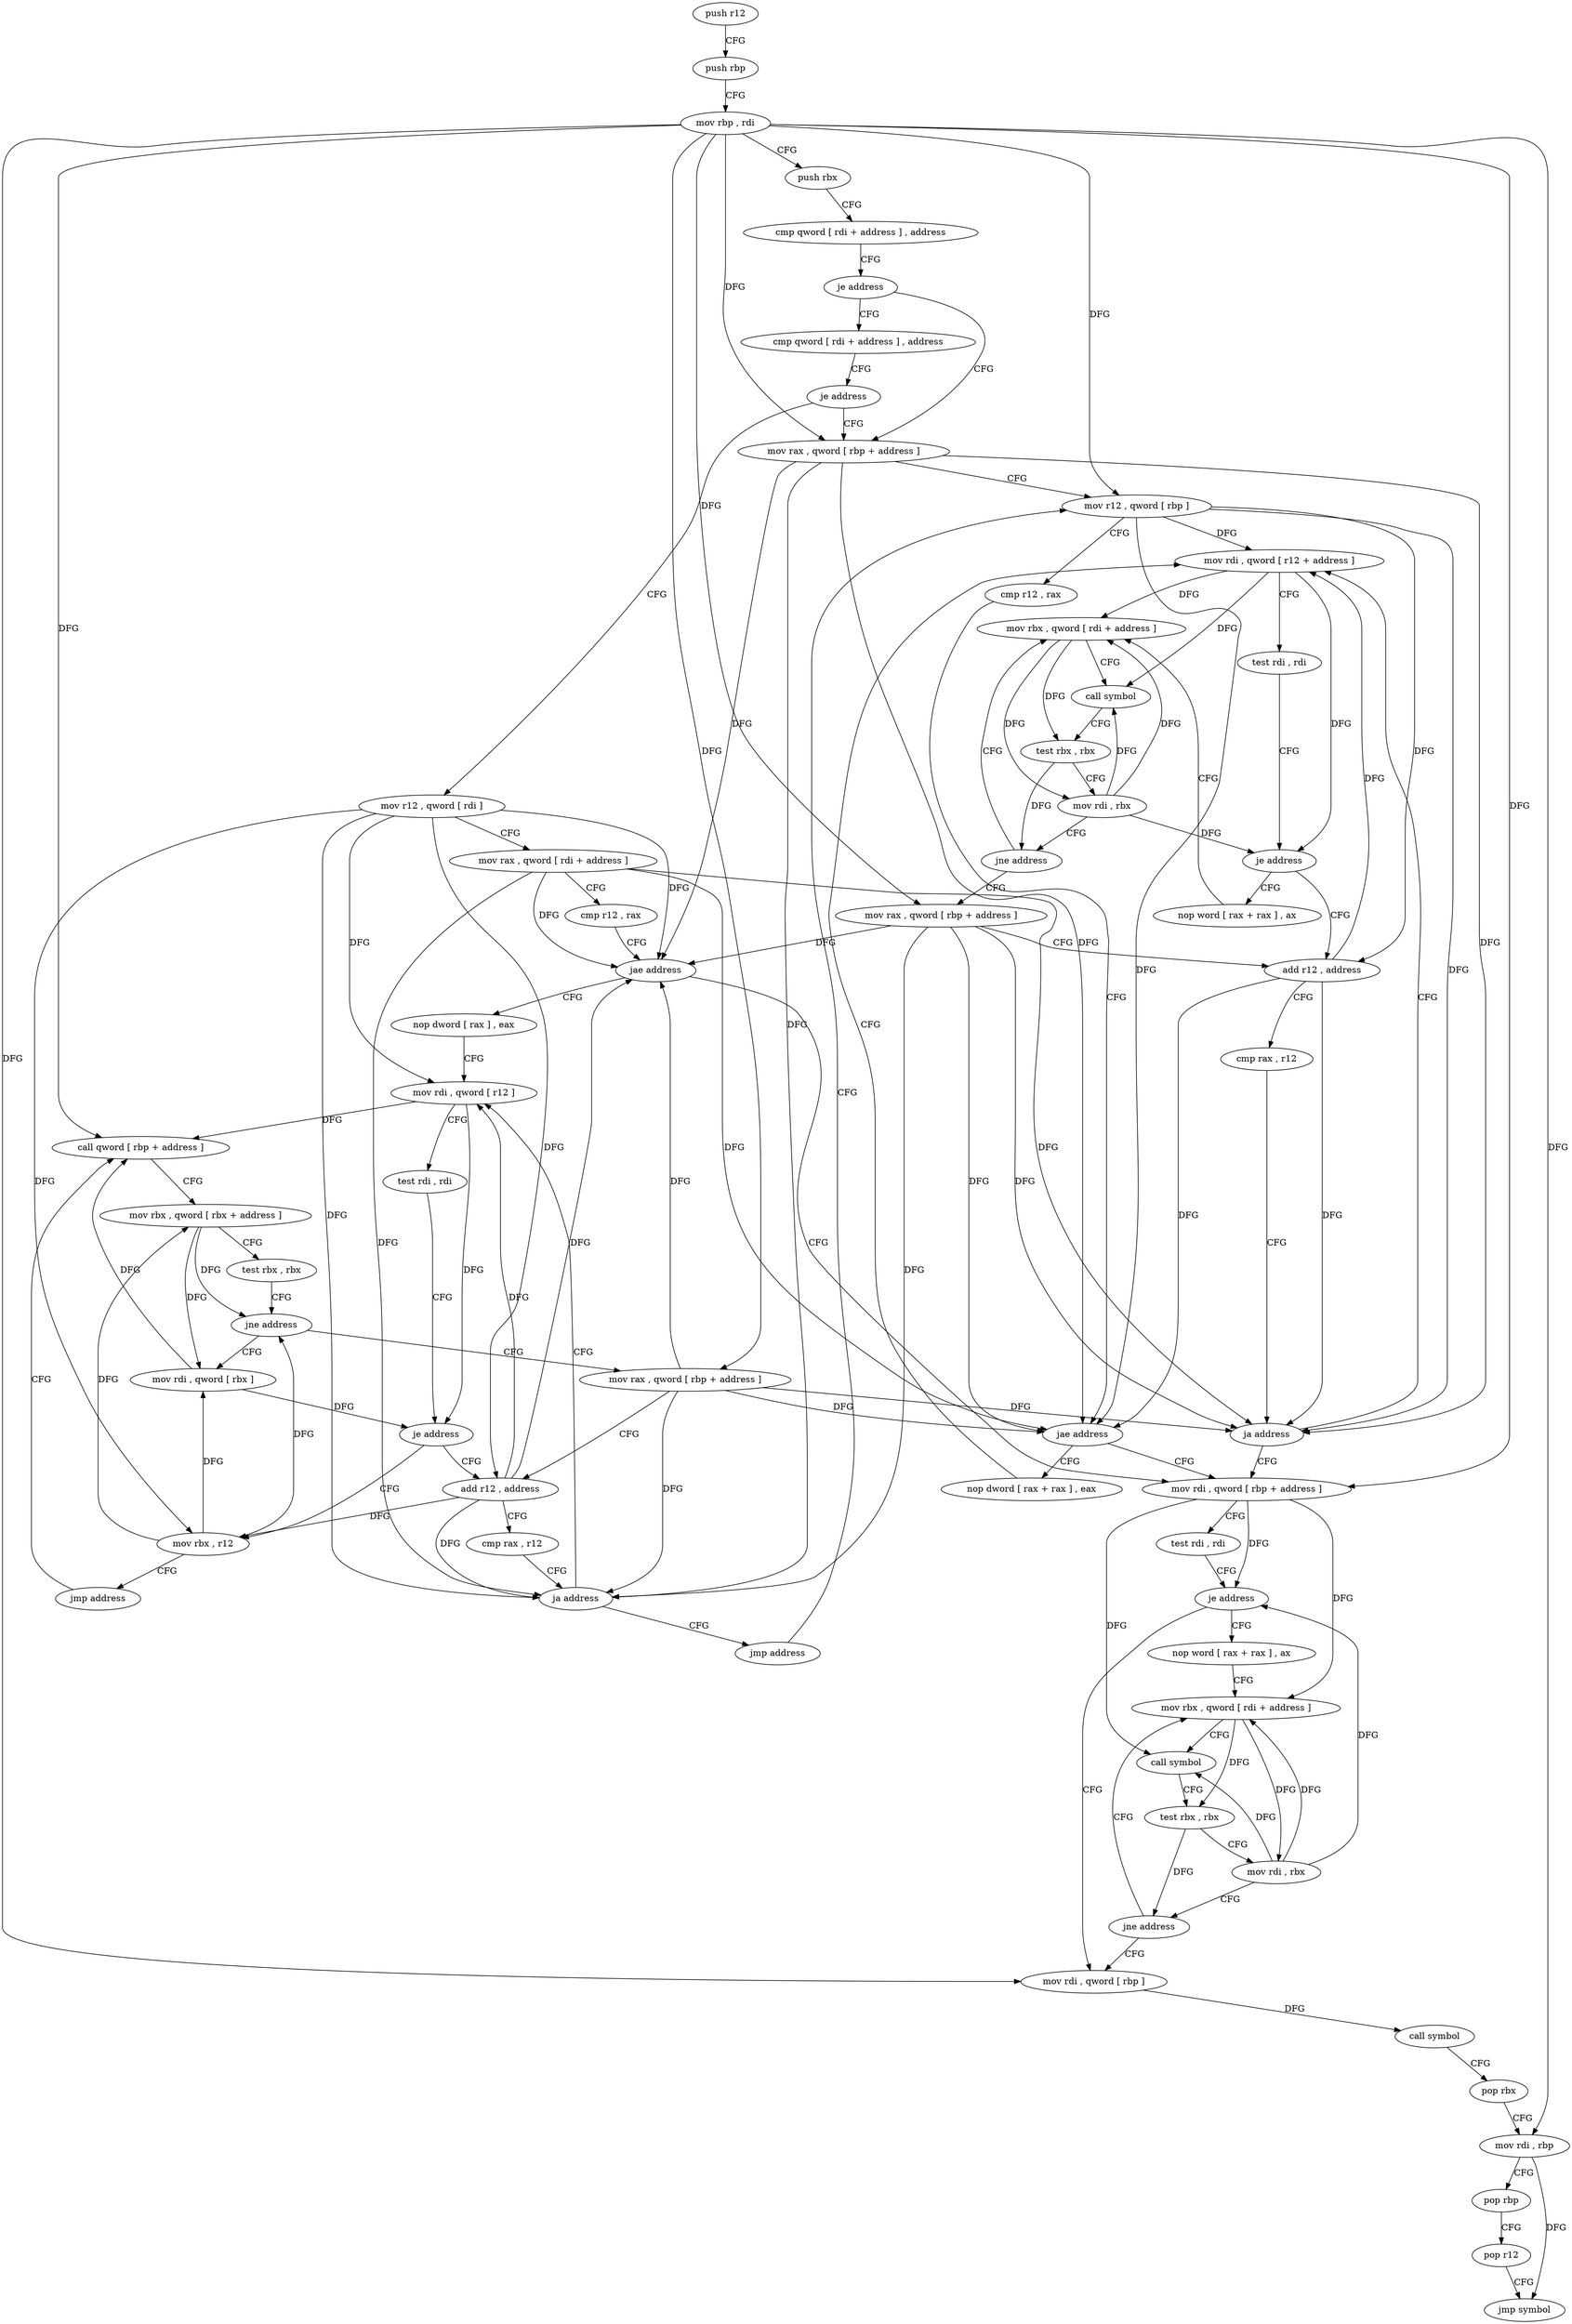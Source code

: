 digraph "func" {
"4310112" [label = "push r12" ]
"4310114" [label = "push rbp" ]
"4310115" [label = "mov rbp , rdi" ]
"4310118" [label = "push rbx" ]
"4310119" [label = "cmp qword [ rdi + address ] , address" ]
"4310124" [label = "je address" ]
"4310206" [label = "mov rax , qword [ rbp + address ]" ]
"4310126" [label = "cmp qword [ rdi + address ] , address" ]
"4310210" [label = "mov r12 , qword [ rbp ]" ]
"4310131" [label = "je address" ]
"4310133" [label = "mov r12 , qword [ rdi ]" ]
"4310270" [label = "mov rdi , qword [ rbp + address ]" ]
"4310274" [label = "test rdi , rdi" ]
"4310277" [label = "je address" ]
"4310305" [label = "mov rdi , qword [ rbp ]" ]
"4310279" [label = "nop word [ rax + rax ] , ax" ]
"4310219" [label = "nop dword [ rax + rax ] , eax" ]
"4310224" [label = "mov rdi , qword [ r12 + address ]" ]
"4310136" [label = "mov rax , qword [ rdi + address ]" ]
"4310140" [label = "cmp r12 , rax" ]
"4310143" [label = "jae address" ]
"4310145" [label = "nop dword [ rax ] , eax" ]
"4310309" [label = "call symbol" ]
"4310314" [label = "pop rbx" ]
"4310315" [label = "mov rdi , rbp" ]
"4310318" [label = "pop rbp" ]
"4310319" [label = "pop r12" ]
"4310321" [label = "jmp symbol" ]
"4310288" [label = "mov rbx , qword [ rdi + address ]" ]
"4310261" [label = "add r12 , address" ]
"4310265" [label = "cmp rax , r12" ]
"4310268" [label = "ja address" ]
"4310234" [label = "nop word [ rax + rax ] , ax" ]
"4310240" [label = "mov rbx , qword [ rdi + address ]" ]
"4310152" [label = "mov rdi , qword [ r12 ]" ]
"4310292" [label = "call symbol" ]
"4310297" [label = "test rbx , rbx" ]
"4310300" [label = "mov rdi , rbx" ]
"4310303" [label = "jne address" ]
"4310229" [label = "test rdi , rdi" ]
"4310232" [label = "je address" ]
"4310244" [label = "call symbol" ]
"4310249" [label = "test rbx , rbx" ]
"4310252" [label = "mov rdi , rbx" ]
"4310255" [label = "jne address" ]
"4310257" [label = "mov rax , qword [ rbp + address ]" ]
"4310195" [label = "add r12 , address" ]
"4310199" [label = "cmp rax , r12" ]
"4310202" [label = "ja address" ]
"4310204" [label = "jmp address" ]
"4310161" [label = "mov rbx , r12" ]
"4310164" [label = "jmp address" ]
"4310179" [label = "call qword [ rbp + address ]" ]
"4310156" [label = "test rdi , rdi" ]
"4310159" [label = "je address" ]
"4310182" [label = "mov rbx , qword [ rbx + address ]" ]
"4310186" [label = "test rbx , rbx" ]
"4310189" [label = "jne address" ]
"4310176" [label = "mov rdi , qword [ rbx ]" ]
"4310191" [label = "mov rax , qword [ rbp + address ]" ]
"4310214" [label = "cmp r12 , rax" ]
"4310217" [label = "jae address" ]
"4310112" -> "4310114" [ label = "CFG" ]
"4310114" -> "4310115" [ label = "CFG" ]
"4310115" -> "4310118" [ label = "CFG" ]
"4310115" -> "4310206" [ label = "DFG" ]
"4310115" -> "4310210" [ label = "DFG" ]
"4310115" -> "4310270" [ label = "DFG" ]
"4310115" -> "4310305" [ label = "DFG" ]
"4310115" -> "4310315" [ label = "DFG" ]
"4310115" -> "4310179" [ label = "DFG" ]
"4310115" -> "4310257" [ label = "DFG" ]
"4310115" -> "4310191" [ label = "DFG" ]
"4310118" -> "4310119" [ label = "CFG" ]
"4310119" -> "4310124" [ label = "CFG" ]
"4310124" -> "4310206" [ label = "CFG" ]
"4310124" -> "4310126" [ label = "CFG" ]
"4310206" -> "4310210" [ label = "CFG" ]
"4310206" -> "4310217" [ label = "DFG" ]
"4310206" -> "4310143" [ label = "DFG" ]
"4310206" -> "4310268" [ label = "DFG" ]
"4310206" -> "4310202" [ label = "DFG" ]
"4310126" -> "4310131" [ label = "CFG" ]
"4310210" -> "4310214" [ label = "CFG" ]
"4310210" -> "4310217" [ label = "DFG" ]
"4310210" -> "4310224" [ label = "DFG" ]
"4310210" -> "4310261" [ label = "DFG" ]
"4310210" -> "4310268" [ label = "DFG" ]
"4310131" -> "4310206" [ label = "CFG" ]
"4310131" -> "4310133" [ label = "CFG" ]
"4310133" -> "4310136" [ label = "CFG" ]
"4310133" -> "4310143" [ label = "DFG" ]
"4310133" -> "4310152" [ label = "DFG" ]
"4310133" -> "4310195" [ label = "DFG" ]
"4310133" -> "4310202" [ label = "DFG" ]
"4310133" -> "4310161" [ label = "DFG" ]
"4310270" -> "4310274" [ label = "CFG" ]
"4310270" -> "4310277" [ label = "DFG" ]
"4310270" -> "4310288" [ label = "DFG" ]
"4310270" -> "4310292" [ label = "DFG" ]
"4310274" -> "4310277" [ label = "CFG" ]
"4310277" -> "4310305" [ label = "CFG" ]
"4310277" -> "4310279" [ label = "CFG" ]
"4310305" -> "4310309" [ label = "DFG" ]
"4310279" -> "4310288" [ label = "CFG" ]
"4310219" -> "4310224" [ label = "CFG" ]
"4310224" -> "4310229" [ label = "CFG" ]
"4310224" -> "4310232" [ label = "DFG" ]
"4310224" -> "4310240" [ label = "DFG" ]
"4310224" -> "4310244" [ label = "DFG" ]
"4310136" -> "4310140" [ label = "CFG" ]
"4310136" -> "4310217" [ label = "DFG" ]
"4310136" -> "4310143" [ label = "DFG" ]
"4310136" -> "4310268" [ label = "DFG" ]
"4310136" -> "4310202" [ label = "DFG" ]
"4310140" -> "4310143" [ label = "CFG" ]
"4310143" -> "4310270" [ label = "CFG" ]
"4310143" -> "4310145" [ label = "CFG" ]
"4310145" -> "4310152" [ label = "CFG" ]
"4310309" -> "4310314" [ label = "CFG" ]
"4310314" -> "4310315" [ label = "CFG" ]
"4310315" -> "4310318" [ label = "CFG" ]
"4310315" -> "4310321" [ label = "DFG" ]
"4310318" -> "4310319" [ label = "CFG" ]
"4310319" -> "4310321" [ label = "CFG" ]
"4310288" -> "4310292" [ label = "CFG" ]
"4310288" -> "4310297" [ label = "DFG" ]
"4310288" -> "4310300" [ label = "DFG" ]
"4310261" -> "4310265" [ label = "CFG" ]
"4310261" -> "4310224" [ label = "DFG" ]
"4310261" -> "4310217" [ label = "DFG" ]
"4310261" -> "4310268" [ label = "DFG" ]
"4310265" -> "4310268" [ label = "CFG" ]
"4310268" -> "4310224" [ label = "CFG" ]
"4310268" -> "4310270" [ label = "CFG" ]
"4310234" -> "4310240" [ label = "CFG" ]
"4310240" -> "4310244" [ label = "CFG" ]
"4310240" -> "4310249" [ label = "DFG" ]
"4310240" -> "4310252" [ label = "DFG" ]
"4310152" -> "4310156" [ label = "CFG" ]
"4310152" -> "4310159" [ label = "DFG" ]
"4310152" -> "4310179" [ label = "DFG" ]
"4310292" -> "4310297" [ label = "CFG" ]
"4310297" -> "4310300" [ label = "CFG" ]
"4310297" -> "4310303" [ label = "DFG" ]
"4310300" -> "4310303" [ label = "CFG" ]
"4310300" -> "4310277" [ label = "DFG" ]
"4310300" -> "4310288" [ label = "DFG" ]
"4310300" -> "4310292" [ label = "DFG" ]
"4310303" -> "4310288" [ label = "CFG" ]
"4310303" -> "4310305" [ label = "CFG" ]
"4310229" -> "4310232" [ label = "CFG" ]
"4310232" -> "4310261" [ label = "CFG" ]
"4310232" -> "4310234" [ label = "CFG" ]
"4310244" -> "4310249" [ label = "CFG" ]
"4310249" -> "4310252" [ label = "CFG" ]
"4310249" -> "4310255" [ label = "DFG" ]
"4310252" -> "4310255" [ label = "CFG" ]
"4310252" -> "4310232" [ label = "DFG" ]
"4310252" -> "4310240" [ label = "DFG" ]
"4310252" -> "4310244" [ label = "DFG" ]
"4310255" -> "4310240" [ label = "CFG" ]
"4310255" -> "4310257" [ label = "CFG" ]
"4310257" -> "4310261" [ label = "CFG" ]
"4310257" -> "4310217" [ label = "DFG" ]
"4310257" -> "4310143" [ label = "DFG" ]
"4310257" -> "4310268" [ label = "DFG" ]
"4310257" -> "4310202" [ label = "DFG" ]
"4310195" -> "4310199" [ label = "CFG" ]
"4310195" -> "4310152" [ label = "DFG" ]
"4310195" -> "4310143" [ label = "DFG" ]
"4310195" -> "4310202" [ label = "DFG" ]
"4310195" -> "4310161" [ label = "DFG" ]
"4310199" -> "4310202" [ label = "CFG" ]
"4310202" -> "4310152" [ label = "CFG" ]
"4310202" -> "4310204" [ label = "CFG" ]
"4310204" -> "4310210" [ label = "CFG" ]
"4310161" -> "4310164" [ label = "CFG" ]
"4310161" -> "4310182" [ label = "DFG" ]
"4310161" -> "4310189" [ label = "DFG" ]
"4310161" -> "4310176" [ label = "DFG" ]
"4310164" -> "4310179" [ label = "CFG" ]
"4310179" -> "4310182" [ label = "CFG" ]
"4310156" -> "4310159" [ label = "CFG" ]
"4310159" -> "4310195" [ label = "CFG" ]
"4310159" -> "4310161" [ label = "CFG" ]
"4310182" -> "4310186" [ label = "CFG" ]
"4310182" -> "4310189" [ label = "DFG" ]
"4310182" -> "4310176" [ label = "DFG" ]
"4310186" -> "4310189" [ label = "CFG" ]
"4310189" -> "4310176" [ label = "CFG" ]
"4310189" -> "4310191" [ label = "CFG" ]
"4310176" -> "4310179" [ label = "DFG" ]
"4310176" -> "4310159" [ label = "DFG" ]
"4310191" -> "4310195" [ label = "CFG" ]
"4310191" -> "4310217" [ label = "DFG" ]
"4310191" -> "4310143" [ label = "DFG" ]
"4310191" -> "4310268" [ label = "DFG" ]
"4310191" -> "4310202" [ label = "DFG" ]
"4310214" -> "4310217" [ label = "CFG" ]
"4310217" -> "4310270" [ label = "CFG" ]
"4310217" -> "4310219" [ label = "CFG" ]
}
